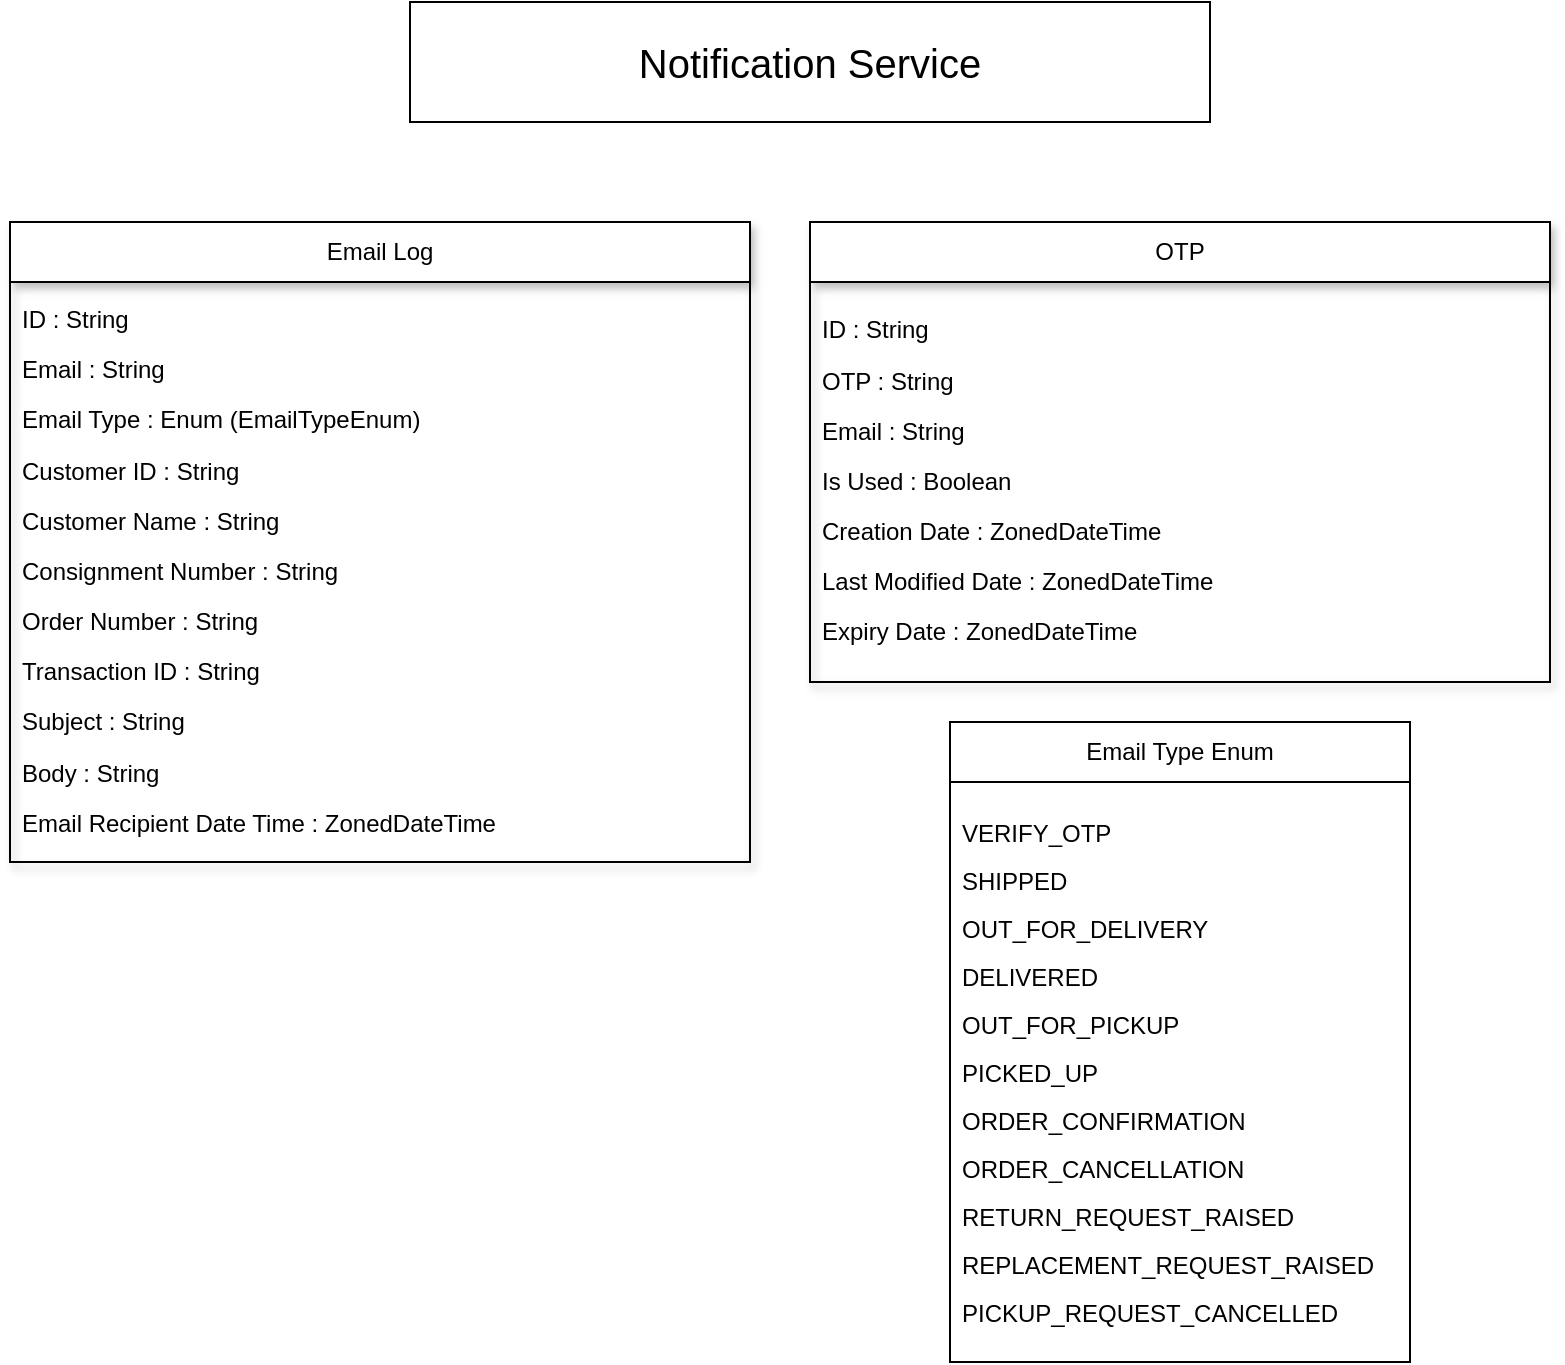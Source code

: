 <mxfile version="25.0.1">
  <diagram name="Page-1" id="NUZaX0TjFb9taekaHMm7">
    <mxGraphModel dx="794" dy="412" grid="1" gridSize="10" guides="1" tooltips="1" connect="1" arrows="1" fold="1" page="1" pageScale="1" pageWidth="850" pageHeight="1100" math="0" shadow="0">
      <root>
        <mxCell id="0" />
        <mxCell id="1" parent="0" />
        <mxCell id="EA94TX0rXTA1E3Rd8HTH-1" value="&lt;font style=&quot;font-size: 20px;&quot;&gt;Notification Service&lt;/font&gt;" style="rounded=0;whiteSpace=wrap;html=1;" vertex="1" parent="1">
          <mxGeometry x="220" y="20" width="400" height="60" as="geometry" />
        </mxCell>
        <mxCell id="EA94TX0rXTA1E3Rd8HTH-2" value="Email Log" style="swimlane;fontStyle=0;childLayout=stackLayout;horizontal=1;startSize=30;horizontalStack=0;resizeParent=1;resizeParentMax=0;resizeLast=0;collapsible=1;marginBottom=0;whiteSpace=wrap;html=1;shadow=1;" vertex="1" parent="1">
          <mxGeometry x="20" y="130" width="370" height="320" as="geometry" />
        </mxCell>
        <mxCell id="EA94TX0rXTA1E3Rd8HTH-3" value="&lt;div style=&quot;line-height: 210%;&quot;&gt;&lt;div&gt;ID : String&lt;/div&gt;&lt;div&gt;Email : String&lt;/div&gt;&lt;div&gt;Email Type : Enum (EmailTypeEnum)&lt;/div&gt;&lt;div&gt;Customer ID : String&lt;/div&gt;&lt;div&gt;Customer Name : String&lt;/div&gt;&lt;div&gt;Consignment Number : String&lt;/div&gt;&lt;div&gt;Order Number : String&lt;/div&gt;&lt;div&gt;Transaction ID : String&lt;/div&gt;&lt;div&gt;Subject : String&lt;/div&gt;&lt;div&gt;Body : String&lt;/div&gt;&lt;div&gt;Email Recipient Date Time : ZonedDateTime&lt;/div&gt;&lt;/div&gt;" style="text;strokeColor=none;fillColor=none;align=left;verticalAlign=middle;spacingLeft=4;spacingRight=4;overflow=hidden;points=[[0,0.5],[1,0.5]];portConstraint=eastwest;rotatable=0;whiteSpace=wrap;html=1;" vertex="1" parent="EA94TX0rXTA1E3Rd8HTH-2">
          <mxGeometry y="30" width="370" height="290" as="geometry" />
        </mxCell>
        <mxCell id="EA94TX0rXTA1E3Rd8HTH-4" value="OTP" style="swimlane;fontStyle=0;childLayout=stackLayout;horizontal=1;startSize=30;horizontalStack=0;resizeParent=1;resizeParentMax=0;resizeLast=0;collapsible=1;marginBottom=0;whiteSpace=wrap;html=1;shadow=1;" vertex="1" parent="1">
          <mxGeometry x="420" y="130" width="370" height="230" as="geometry" />
        </mxCell>
        <mxCell id="EA94TX0rXTA1E3Rd8HTH-5" value="&lt;div style=&quot;line-height: 210%;&quot;&gt;&lt;div&gt;ID : String&lt;/div&gt;&lt;div&gt;OTP : String&lt;/div&gt;&lt;div&gt;Email : String&lt;/div&gt;&lt;div&gt;Is Used : Boolean&lt;/div&gt;&lt;div&gt;Creation Date : ZonedDateTime&lt;/div&gt;&lt;div&gt;Last Modified Date : ZonedDateTime&lt;/div&gt;&lt;div&gt;Expiry Date : ZonedDateTime&lt;/div&gt;&lt;/div&gt;" style="text;strokeColor=none;fillColor=none;align=left;verticalAlign=middle;spacingLeft=4;spacingRight=4;overflow=hidden;points=[[0,0.5],[1,0.5]];portConstraint=eastwest;rotatable=0;whiteSpace=wrap;html=1;" vertex="1" parent="EA94TX0rXTA1E3Rd8HTH-4">
          <mxGeometry y="30" width="370" height="200" as="geometry" />
        </mxCell>
        <mxCell id="EA94TX0rXTA1E3Rd8HTH-6" value="Email Type Enum" style="swimlane;fontStyle=0;childLayout=stackLayout;horizontal=1;startSize=30;horizontalStack=0;resizeParent=1;resizeParentMax=0;resizeLast=0;collapsible=1;marginBottom=0;whiteSpace=wrap;html=1;" vertex="1" parent="1">
          <mxGeometry x="490" y="380" width="230" height="320" as="geometry" />
        </mxCell>
        <mxCell id="EA94TX0rXTA1E3Rd8HTH-7" value="&lt;div style=&quot;line-height: 200%;&quot;&gt;&lt;div style=&quot;line-height: 200%;&quot;&gt;&lt;div style=&quot;line-height: 200%;&quot;&gt;&lt;div style=&quot;line-height: 200%;&quot;&gt;VERIFY_OTP&lt;/div&gt;&lt;div style=&quot;line-height: 200%;&quot;&gt;SHIPPED&lt;/div&gt;&lt;div style=&quot;line-height: 200%;&quot;&gt;OUT_FOR_DELIVERY&lt;/div&gt;&lt;div style=&quot;line-height: 200%;&quot;&gt;DELIVERED&lt;/div&gt;&lt;div style=&quot;line-height: 200%;&quot;&gt;OUT_FOR_PICKUP&lt;/div&gt;&lt;div style=&quot;line-height: 200%;&quot;&gt;PICKED_UP&lt;/div&gt;&lt;div style=&quot;line-height: 200%;&quot;&gt;ORDER_CONFIRMATION&lt;/div&gt;&lt;div style=&quot;line-height: 200%;&quot;&gt;ORDER_CANCELLATION&lt;/div&gt;&lt;div style=&quot;line-height: 200%;&quot;&gt;RETURN_REQUEST_RAISED&lt;/div&gt;&lt;div style=&quot;line-height: 200%;&quot;&gt;REPLACEMENT_REQUEST_RAISED&lt;/div&gt;&lt;div style=&quot;line-height: 200%;&quot;&gt;PICKUP_REQUEST_CANCELLED&lt;/div&gt;&lt;/div&gt;&lt;/div&gt;&lt;/div&gt;" style="text;strokeColor=none;fillColor=none;align=left;verticalAlign=middle;spacingLeft=4;spacingRight=4;overflow=hidden;points=[[0,0.5],[1,0.5]];portConstraint=eastwest;rotatable=0;whiteSpace=wrap;html=1;" vertex="1" parent="EA94TX0rXTA1E3Rd8HTH-6">
          <mxGeometry y="30" width="230" height="290" as="geometry" />
        </mxCell>
      </root>
    </mxGraphModel>
  </diagram>
</mxfile>
